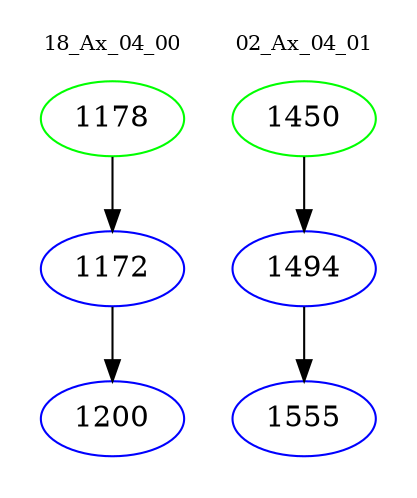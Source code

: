 digraph{
subgraph cluster_0 {
color = white
label = "18_Ax_04_00";
fontsize=10;
T0_1178 [label="1178", color="green"]
T0_1178 -> T0_1172 [color="black"]
T0_1172 [label="1172", color="blue"]
T0_1172 -> T0_1200 [color="black"]
T0_1200 [label="1200", color="blue"]
}
subgraph cluster_1 {
color = white
label = "02_Ax_04_01";
fontsize=10;
T1_1450 [label="1450", color="green"]
T1_1450 -> T1_1494 [color="black"]
T1_1494 [label="1494", color="blue"]
T1_1494 -> T1_1555 [color="black"]
T1_1555 [label="1555", color="blue"]
}
}
